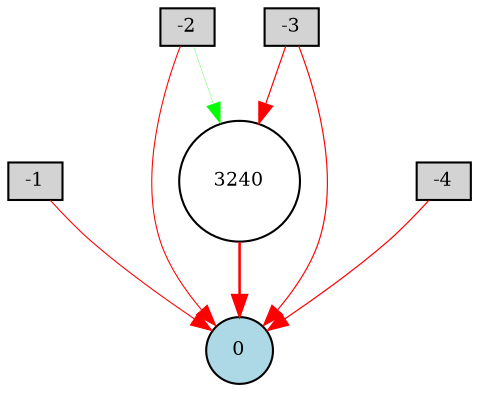 digraph {
	node [fontsize=9 height=0.2 shape=circle width=0.2]
	-1 [fillcolor=lightgray shape=box style=filled]
	-2 [fillcolor=lightgray shape=box style=filled]
	-3 [fillcolor=lightgray shape=box style=filled]
	-4 [fillcolor=lightgray shape=box style=filled]
	0 [fillcolor=lightblue style=filled]
	3240 [fillcolor=white style=filled]
	-1 -> 0 [color=red penwidth=0.5105280000408982 style=solid]
	-3 -> 3240 [color=red penwidth=0.5717126571495235 style=solid]
	-4 -> 0 [color=red penwidth=0.5799917039250754 style=solid]
	3240 -> 0 [color=red penwidth=1.219494256822424 style=solid]
	-2 -> 3240 [color=green penwidth=0.13715279410774228 style=solid]
	-3 -> 0 [color=red penwidth=0.5585255455852167 style=solid]
	-2 -> 0 [color=red penwidth=0.5127581901531955 style=solid]
}
